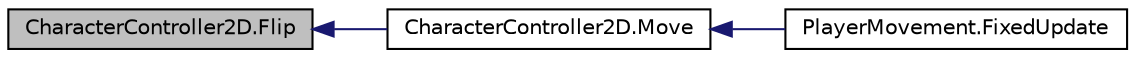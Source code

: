 digraph "CharacterController2D.Flip"
{
  edge [fontname="Helvetica",fontsize="10",labelfontname="Helvetica",labelfontsize="10"];
  node [fontname="Helvetica",fontsize="10",shape=record];
  rankdir="LR";
  Node3 [label="CharacterController2D.Flip",height=0.2,width=0.4,color="black", fillcolor="grey75", style="filled", fontcolor="black"];
  Node3 -> Node4 [dir="back",color="midnightblue",fontsize="10",style="solid",fontname="Helvetica"];
  Node4 [label="CharacterController2D.Move",height=0.2,width=0.4,color="black", fillcolor="white", style="filled",URL="$class_character_controller2_d.html#adb306cb0500ac53701aaba76f5731b1a"];
  Node4 -> Node5 [dir="back",color="midnightblue",fontsize="10",style="solid",fontname="Helvetica"];
  Node5 [label="PlayerMovement.FixedUpdate",height=0.2,width=0.4,color="black", fillcolor="white", style="filled",URL="$class_player_movement.html#a0caaa871b9ef680c9f02bd0e22c77db1"];
}
